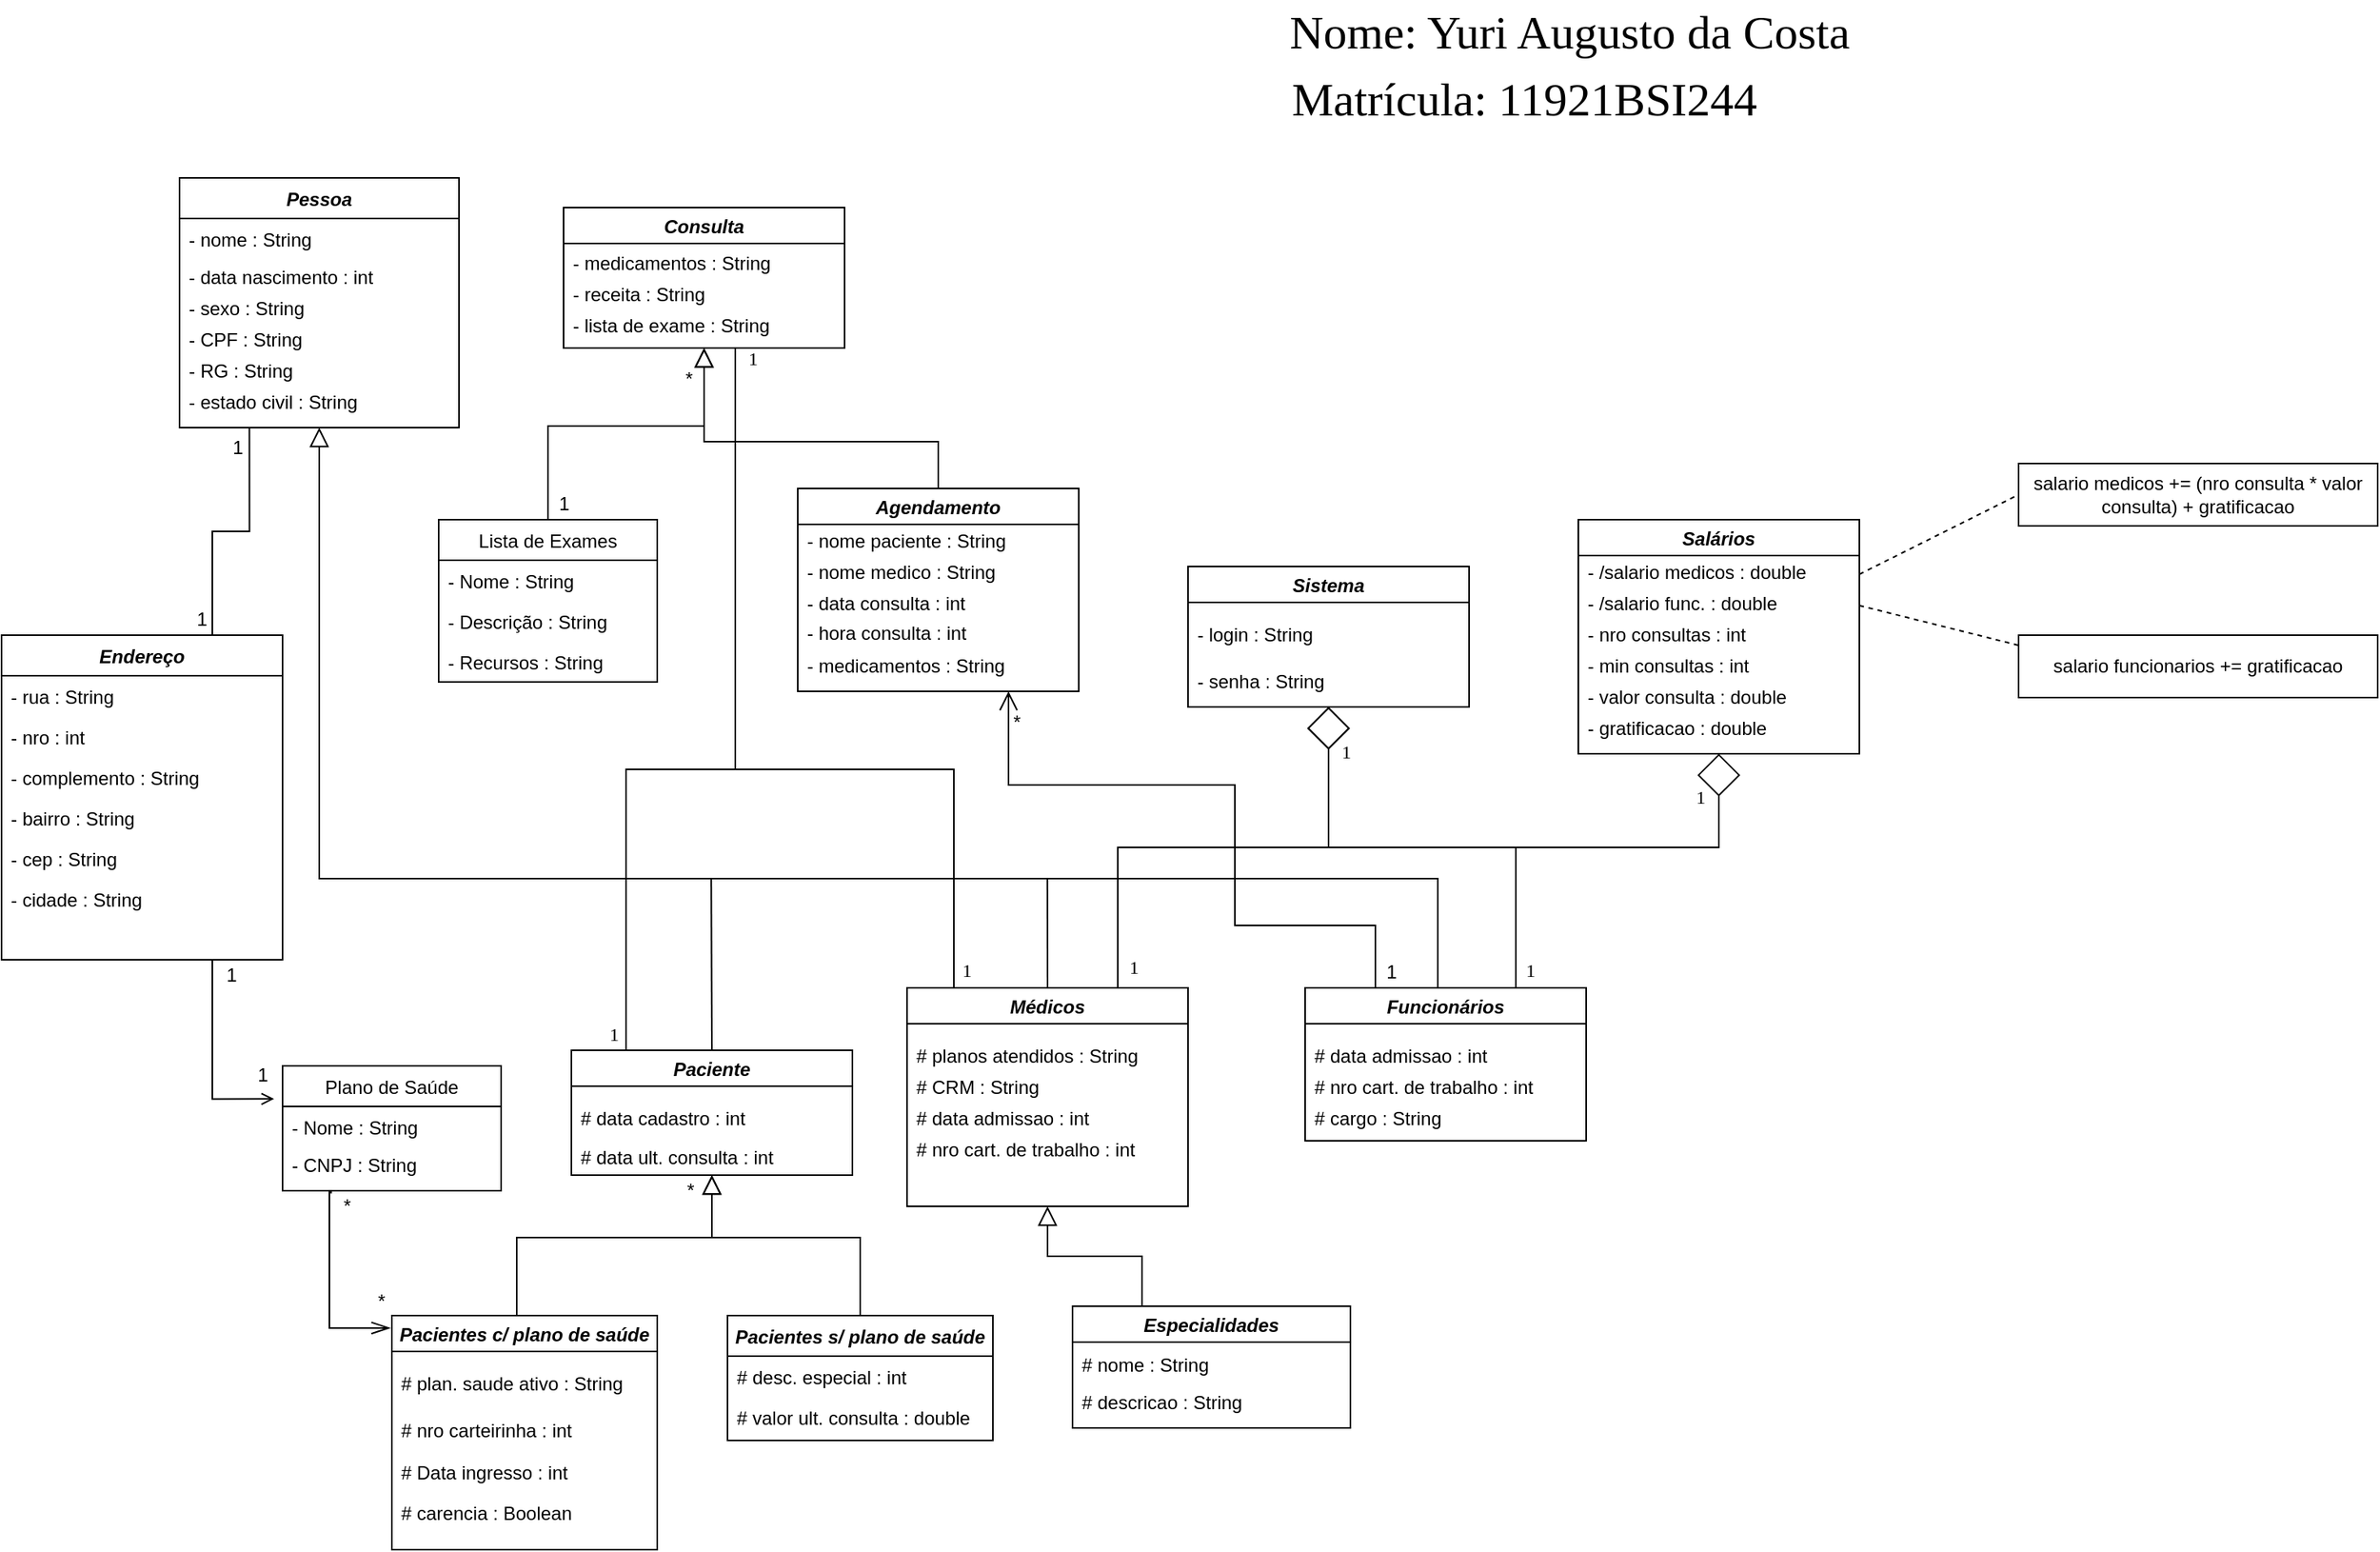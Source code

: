 <mxfile version="14.9.6" type="device"><diagram id="C5RBs43oDa-KdzZeNtuy" name="Page-1"><mxGraphModel dx="1679" dy="494" grid="0" gridSize="10" guides="1" tooltips="1" connect="1" arrows="1" fold="1" page="1" pageScale="1" pageWidth="827" pageHeight="1169" math="0" shadow="0"><root><mxCell id="WIyWlLk6GJQsqaUBKTNV-0"/><mxCell id="WIyWlLk6GJQsqaUBKTNV-1" parent="WIyWlLk6GJQsqaUBKTNV-0"/><mxCell id="zkfFHV4jXpPFQw0GAbJ--16" value="" style="endArrow=block;endSize=10;endFill=0;shadow=0;strokeWidth=1;rounded=0;edgeStyle=elbowEdgeStyle;elbow=vertical;exitX=0.5;exitY=0;exitDx=0;exitDy=0;entryX=0.5;entryY=1;entryDx=0;entryDy=0;" parent="WIyWlLk6GJQsqaUBKTNV-1" source="dDktk5Bc23sxkgw08fph-2" target="dDktk5Bc23sxkgw08fph-44" edge="1"><mxGeometry width="160" relative="1" as="geometry"><mxPoint x="-199" y="613" as="sourcePoint"/><mxPoint x="-299" y="793" as="targetPoint"/><Array as="points"><mxPoint x="-239" y="853"/><mxPoint x="-249" y="823"/><mxPoint x="-309" y="613"/><mxPoint x="-209" y="583"/><mxPoint x="-309" y="583"/><mxPoint x="-309" y="583"/></Array></mxGeometry></mxCell><mxCell id="2wWqq5ppmMieHtNo6dgU-2" style="edgeStyle=orthogonalEdgeStyle;rounded=0;orthogonalLoop=1;jettySize=auto;html=1;exitX=0.75;exitY=0;exitDx=0;exitDy=0;entryX=0.25;entryY=1;entryDx=0;entryDy=0;endArrow=none;endFill=0;" parent="WIyWlLk6GJQsqaUBKTNV-1" source="zkfFHV4jXpPFQw0GAbJ--17" target="dDktk5Bc23sxkgw08fph-26" edge="1"><mxGeometry relative="1" as="geometry"/></mxCell><mxCell id="2wWqq5ppmMieHtNo6dgU-3" style="edgeStyle=orthogonalEdgeStyle;rounded=0;orthogonalLoop=1;jettySize=auto;html=1;exitX=0.75;exitY=1;exitDx=0;exitDy=0;entryX=-0.039;entryY=-0.202;entryDx=0;entryDy=0;entryPerimeter=0;endArrow=open;endFill=0;" parent="WIyWlLk6GJQsqaUBKTNV-1" source="zkfFHV4jXpPFQw0GAbJ--17" target="dDktk5Bc23sxkgw08fph-111" edge="1"><mxGeometry relative="1" as="geometry"/></mxCell><mxCell id="zkfFHV4jXpPFQw0GAbJ--17" value="Endereço" style="swimlane;fontStyle=3;align=center;verticalAlign=top;childLayout=stackLayout;horizontal=1;startSize=26;horizontalStack=0;resizeParent=1;resizeLast=0;collapsible=1;marginBottom=0;rounded=0;shadow=0;strokeWidth=1;" parent="WIyWlLk6GJQsqaUBKTNV-1" vertex="1"><mxGeometry x="-764" y="467" width="180" height="208" as="geometry"><mxRectangle x="550" y="140" width="160" height="26" as="alternateBounds"/></mxGeometry></mxCell><mxCell id="zkfFHV4jXpPFQw0GAbJ--18" value="- rua : String" style="text;align=left;verticalAlign=top;spacingLeft=4;spacingRight=4;overflow=hidden;rotatable=0;points=[[0,0.5],[1,0.5]];portConstraint=eastwest;" parent="zkfFHV4jXpPFQw0GAbJ--17" vertex="1"><mxGeometry y="26" width="180" height="26" as="geometry"/></mxCell><mxCell id="zkfFHV4jXpPFQw0GAbJ--19" value="- nro : int" style="text;align=left;verticalAlign=top;spacingLeft=4;spacingRight=4;overflow=hidden;rotatable=0;points=[[0,0.5],[1,0.5]];portConstraint=eastwest;rounded=0;shadow=0;html=0;" parent="zkfFHV4jXpPFQw0GAbJ--17" vertex="1"><mxGeometry y="52" width="180" height="26" as="geometry"/></mxCell><mxCell id="zkfFHV4jXpPFQw0GAbJ--20" value="- complemento : String" style="text;align=left;verticalAlign=top;spacingLeft=4;spacingRight=4;overflow=hidden;rotatable=0;points=[[0,0.5],[1,0.5]];portConstraint=eastwest;rounded=0;shadow=0;html=0;" parent="zkfFHV4jXpPFQw0GAbJ--17" vertex="1"><mxGeometry y="78" width="180" height="26" as="geometry"/></mxCell><mxCell id="zkfFHV4jXpPFQw0GAbJ--21" value="- bairro : String" style="text;align=left;verticalAlign=top;spacingLeft=4;spacingRight=4;overflow=hidden;rotatable=0;points=[[0,0.5],[1,0.5]];portConstraint=eastwest;rounded=0;shadow=0;html=0;" parent="zkfFHV4jXpPFQw0GAbJ--17" vertex="1"><mxGeometry y="104" width="180" height="26" as="geometry"/></mxCell><mxCell id="zkfFHV4jXpPFQw0GAbJ--22" value="- cep : String" style="text;align=left;verticalAlign=top;spacingLeft=4;spacingRight=4;overflow=hidden;rotatable=0;points=[[0,0.5],[1,0.5]];portConstraint=eastwest;rounded=0;shadow=0;html=0;" parent="zkfFHV4jXpPFQw0GAbJ--17" vertex="1"><mxGeometry y="130" width="180" height="26" as="geometry"/></mxCell><mxCell id="dDktk5Bc23sxkgw08fph-36" value="- cidade : String" style="text;align=left;verticalAlign=top;spacingLeft=4;spacingRight=4;overflow=hidden;rotatable=0;points=[[0,0.5],[1,0.5]];portConstraint=eastwest;rounded=0;shadow=0;html=0;" parent="zkfFHV4jXpPFQw0GAbJ--17" vertex="1"><mxGeometry y="156" width="180" height="26" as="geometry"/></mxCell><mxCell id="dDktk5Bc23sxkgw08fph-2" value="Pacientes s/ plano de saúde" style="swimlane;fontStyle=3;align=center;verticalAlign=top;childLayout=stackLayout;horizontal=1;startSize=26;horizontalStack=0;resizeParent=1;resizeLast=0;collapsible=1;marginBottom=0;rounded=0;shadow=0;strokeWidth=1;" parent="WIyWlLk6GJQsqaUBKTNV-1" vertex="1"><mxGeometry x="-299" y="903" width="170" height="80" as="geometry"><mxRectangle x="130" y="380" width="160" height="26" as="alternateBounds"/></mxGeometry></mxCell><mxCell id="dDktk5Bc23sxkgw08fph-3" value="# desc. especial : int" style="text;align=left;verticalAlign=top;spacingLeft=4;spacingRight=4;overflow=hidden;rotatable=0;points=[[0,0.5],[1,0.5]];portConstraint=eastwest;" parent="dDktk5Bc23sxkgw08fph-2" vertex="1"><mxGeometry y="26" width="170" height="26" as="geometry"/></mxCell><mxCell id="dDktk5Bc23sxkgw08fph-4" value="# valor ult. consulta : double" style="text;align=left;verticalAlign=top;spacingLeft=4;spacingRight=4;overflow=hidden;rotatable=0;points=[[0,0.5],[1,0.5]];portConstraint=eastwest;rounded=0;shadow=0;html=0;" parent="dDktk5Bc23sxkgw08fph-2" vertex="1"><mxGeometry y="52" width="170" height="26" as="geometry"/></mxCell><mxCell id="dDktk5Bc23sxkgw08fph-35" style="edgeStyle=orthogonalEdgeStyle;rounded=0;orthogonalLoop=1;jettySize=auto;html=1;exitX=0.5;exitY=0;exitDx=0;exitDy=0;endArrow=block;endFill=0;endSize=10;entryX=0.5;entryY=1;entryDx=0;entryDy=0;" parent="WIyWlLk6GJQsqaUBKTNV-1" target="dDktk5Bc23sxkgw08fph-44" edge="1"><mxGeometry relative="1" as="geometry"><mxPoint x="-424" y="903" as="sourcePoint"/><mxPoint x="-309" y="793" as="targetPoint"/><Array as="points"><mxPoint x="-434" y="903"/><mxPoint x="-434" y="853"/><mxPoint x="-309" y="853"/></Array></mxGeometry></mxCell><mxCell id="dDktk5Bc23sxkgw08fph-15" value="Pacientes c/ plano de saúde" style="swimlane;align=center;fontStyle=3" parent="WIyWlLk6GJQsqaUBKTNV-1" vertex="1"><mxGeometry x="-514" y="903" width="170" height="150" as="geometry"/></mxCell><mxCell id="dDktk5Bc23sxkgw08fph-16" value="# plan. saude ativo : String" style="text;align=left;verticalAlign=top;spacingLeft=4;spacingRight=4;overflow=hidden;rotatable=0;points=[[0,0.5],[1,0.5]];portConstraint=eastwest;rounded=0;shadow=0;html=0;" parent="dDktk5Bc23sxkgw08fph-15" vertex="1"><mxGeometry y="30" width="170" height="26" as="geometry"/></mxCell><mxCell id="dDktk5Bc23sxkgw08fph-13" value="# nro carteirinha : int" style="text;align=left;verticalAlign=top;spacingLeft=4;spacingRight=4;overflow=hidden;rotatable=0;points=[[0,0.5],[1,0.5]];portConstraint=eastwest;rounded=0;shadow=0;html=0;" parent="dDktk5Bc23sxkgw08fph-15" vertex="1"><mxGeometry y="60" width="170" height="26" as="geometry"/></mxCell><mxCell id="dDktk5Bc23sxkgw08fph-17" value="# Data ingresso : int" style="text;align=left;verticalAlign=top;spacingLeft=4;spacingRight=4;overflow=hidden;rotatable=0;points=[[0,0.5],[1,0.5]];portConstraint=eastwest;rounded=0;shadow=0;html=0;" parent="dDktk5Bc23sxkgw08fph-15" vertex="1"><mxGeometry y="87" width="170" height="26" as="geometry"/></mxCell><mxCell id="dDktk5Bc23sxkgw08fph-18" value="# carencia : Boolean" style="text;align=left;verticalAlign=top;spacingLeft=4;spacingRight=4;overflow=hidden;rotatable=0;points=[[0,0.5],[1,0.5]];portConstraint=eastwest;rounded=0;shadow=0;html=0;" parent="dDktk5Bc23sxkgw08fph-15" vertex="1"><mxGeometry y="113" width="170" height="26" as="geometry"/></mxCell><mxCell id="dDktk5Bc23sxkgw08fph-26" value="Pessoa" style="swimlane;fontStyle=3;align=center;verticalAlign=top;childLayout=stackLayout;horizontal=1;startSize=26;horizontalStack=0;resizeParent=1;resizeLast=0;collapsible=1;marginBottom=0;rounded=0;shadow=0;strokeWidth=1;" parent="WIyWlLk6GJQsqaUBKTNV-1" vertex="1"><mxGeometry x="-650" y="174" width="179" height="160" as="geometry"><mxRectangle x="230" y="140" width="160" height="26" as="alternateBounds"/></mxGeometry></mxCell><mxCell id="dDktk5Bc23sxkgw08fph-27" value="- nome : String" style="text;align=left;verticalAlign=top;spacingLeft=4;spacingRight=4;overflow=hidden;rotatable=0;points=[[0,0.5],[1,0.5]];portConstraint=eastwest;" parent="dDktk5Bc23sxkgw08fph-26" vertex="1"><mxGeometry y="26" width="179" height="24" as="geometry"/></mxCell><mxCell id="dDktk5Bc23sxkgw08fph-28" value="- data nascimento : int" style="text;align=left;verticalAlign=top;spacingLeft=4;spacingRight=4;overflow=hidden;rotatable=0;points=[[0,0.5],[1,0.5]];portConstraint=eastwest;rounded=0;shadow=0;html=0;" parent="dDktk5Bc23sxkgw08fph-26" vertex="1"><mxGeometry y="50" width="179" height="20" as="geometry"/></mxCell><mxCell id="dDktk5Bc23sxkgw08fph-29" value="- sexo : String" style="text;align=left;verticalAlign=top;spacingLeft=4;spacingRight=4;overflow=hidden;rotatable=0;points=[[0,0.5],[1,0.5]];portConstraint=eastwest;rounded=0;shadow=0;html=0;" parent="dDktk5Bc23sxkgw08fph-26" vertex="1"><mxGeometry y="70" width="179" height="20" as="geometry"/></mxCell><mxCell id="dDktk5Bc23sxkgw08fph-31" value="- CPF : String" style="text;align=left;verticalAlign=top;spacingLeft=4;spacingRight=4;overflow=hidden;rotatable=0;points=[[0,0.5],[1,0.5]];portConstraint=eastwest;rounded=0;shadow=0;html=0;" parent="dDktk5Bc23sxkgw08fph-26" vertex="1"><mxGeometry y="90" width="179" height="20" as="geometry"/></mxCell><mxCell id="dDktk5Bc23sxkgw08fph-32" value="- RG : String" style="text;align=left;verticalAlign=top;spacingLeft=4;spacingRight=4;overflow=hidden;rotatable=0;points=[[0,0.5],[1,0.5]];portConstraint=eastwest;rounded=0;shadow=0;html=0;" parent="dDktk5Bc23sxkgw08fph-26" vertex="1"><mxGeometry y="110" width="179" height="20" as="geometry"/></mxCell><mxCell id="dDktk5Bc23sxkgw08fph-38" value="- estado civil : String" style="text;align=left;verticalAlign=top;spacingLeft=4;spacingRight=4;overflow=hidden;rotatable=0;points=[[0,0.5],[1,0.5]];portConstraint=eastwest;rounded=0;shadow=0;html=0;" parent="dDktk5Bc23sxkgw08fph-26" vertex="1"><mxGeometry y="130" width="179" height="26" as="geometry"/></mxCell><mxCell id="dDktk5Bc23sxkgw08fph-85" style="edgeStyle=orthogonalEdgeStyle;rounded=0;orthogonalLoop=1;jettySize=auto;html=1;exitX=0.5;exitY=0;exitDx=0;exitDy=0;endArrow=none;endFill=0;endSize=10;strokeWidth=1;" parent="WIyWlLk6GJQsqaUBKTNV-1" source="dDktk5Bc23sxkgw08fph-44" edge="1"><mxGeometry relative="1" as="geometry"><mxPoint x="-294" y="283" as="targetPoint"/><Array as="points"><mxPoint x="-364" y="733"/><mxPoint x="-364" y="553"/><mxPoint x="-294" y="553"/></Array></mxGeometry></mxCell><mxCell id="dDktk5Bc23sxkgw08fph-147" style="edgeStyle=none;rounded=0;orthogonalLoop=1;jettySize=auto;html=1;exitX=0.5;exitY=0;exitDx=0;exitDy=0;endArrow=none;endFill=0;endSize=25;strokeWidth=1;" parent="WIyWlLk6GJQsqaUBKTNV-1" source="dDktk5Bc23sxkgw08fph-44" edge="1"><mxGeometry relative="1" as="geometry"><mxPoint x="-309.412" y="623" as="targetPoint"/></mxGeometry></mxCell><mxCell id="dDktk5Bc23sxkgw08fph-44" value="Paciente" style="swimlane;align=center;fontStyle=3" parent="WIyWlLk6GJQsqaUBKTNV-1" vertex="1"><mxGeometry x="-399" y="733" width="180" height="80" as="geometry"/></mxCell><mxCell id="dDktk5Bc23sxkgw08fph-49" value="# data ult. consulta : int" style="text;align=left;verticalAlign=top;spacingLeft=4;spacingRight=4;overflow=hidden;rotatable=0;points=[[0,0.5],[1,0.5]];portConstraint=eastwest;rounded=0;shadow=0;html=0;" parent="dDktk5Bc23sxkgw08fph-44" vertex="1"><mxGeometry y="55" width="180" height="30" as="geometry"/></mxCell><mxCell id="dDktk5Bc23sxkgw08fph-30" value="# data cadastro : int" style="text;align=left;verticalAlign=top;spacingLeft=4;spacingRight=4;overflow=hidden;rotatable=0;points=[[0,0.5],[1,0.5]];portConstraint=eastwest;rounded=0;shadow=0;html=0;" parent="dDktk5Bc23sxkgw08fph-44" vertex="1"><mxGeometry y="30" width="180" height="25" as="geometry"/></mxCell><mxCell id="dDktk5Bc23sxkgw08fph-86" style="edgeStyle=orthogonalEdgeStyle;rounded=0;orthogonalLoop=1;jettySize=auto;html=1;exitX=0.75;exitY=0;exitDx=0;exitDy=0;endArrow=diamond;endFill=0;endSize=25;strokeWidth=1;" parent="WIyWlLk6GJQsqaUBKTNV-1" source="dDktk5Bc23sxkgw08fph-51" edge="1"><mxGeometry relative="1" as="geometry"><mxPoint x="86" y="513" as="targetPoint"/><Array as="points"><mxPoint x="-49" y="603"/><mxPoint x="86" y="603"/></Array></mxGeometry></mxCell><mxCell id="dDktk5Bc23sxkgw08fph-137" style="edgeStyle=orthogonalEdgeStyle;rounded=0;orthogonalLoop=1;jettySize=auto;html=1;exitX=0.75;exitY=0;exitDx=0;exitDy=0;entryX=0.5;entryY=1;entryDx=0;entryDy=0;endArrow=diamond;endFill=0;endSize=25;strokeWidth=1;" parent="WIyWlLk6GJQsqaUBKTNV-1" source="dDktk5Bc23sxkgw08fph-51" target="dDktk5Bc23sxkgw08fph-132" edge="1"><mxGeometry relative="1" as="geometry"><Array as="points"><mxPoint x="-49" y="603"/><mxPoint x="336" y="603"/></Array></mxGeometry></mxCell><mxCell id="dDktk5Bc23sxkgw08fph-148" style="edgeStyle=none;rounded=0;orthogonalLoop=1;jettySize=auto;html=1;exitX=0.5;exitY=0;exitDx=0;exitDy=0;endArrow=none;endFill=0;endSize=25;strokeWidth=1;" parent="WIyWlLk6GJQsqaUBKTNV-1" source="dDktk5Bc23sxkgw08fph-51" edge="1"><mxGeometry relative="1" as="geometry"><mxPoint x="-94.118" y="623" as="targetPoint"/></mxGeometry></mxCell><mxCell id="dDktk5Bc23sxkgw08fph-149" style="edgeStyle=orthogonalEdgeStyle;rounded=0;orthogonalLoop=1;jettySize=auto;html=1;exitX=0.25;exitY=0;exitDx=0;exitDy=0;endArrow=none;endFill=0;endSize=10;strokeWidth=1;" parent="WIyWlLk6GJQsqaUBKTNV-1" source="dDktk5Bc23sxkgw08fph-51" edge="1"><mxGeometry relative="1" as="geometry"><mxPoint x="-294" y="523" as="targetPoint"/><Array as="points"><mxPoint x="-154" y="693"/><mxPoint x="-154" y="553"/><mxPoint x="-294" y="553"/></Array></mxGeometry></mxCell><mxCell id="dDktk5Bc23sxkgw08fph-51" value="Médicos" style="swimlane;align=center;fontStyle=3" parent="WIyWlLk6GJQsqaUBKTNV-1" vertex="1"><mxGeometry x="-184" y="693" width="180" height="140" as="geometry"/></mxCell><mxCell id="dDktk5Bc23sxkgw08fph-52" value="# CRM : String" style="text;align=left;verticalAlign=top;spacingLeft=4;spacingRight=4;overflow=hidden;rotatable=0;points=[[0,0.5],[1,0.5]];portConstraint=eastwest;rounded=0;shadow=0;html=0;" parent="dDktk5Bc23sxkgw08fph-51" vertex="1"><mxGeometry y="50" width="180" height="30" as="geometry"/></mxCell><mxCell id="dDktk5Bc23sxkgw08fph-53" value="# planos atendidos : String" style="text;align=left;verticalAlign=top;spacingLeft=4;spacingRight=4;overflow=hidden;rotatable=0;points=[[0,0.5],[1,0.5]];portConstraint=eastwest;rounded=0;shadow=0;html=0;" parent="dDktk5Bc23sxkgw08fph-51" vertex="1"><mxGeometry y="30" width="180" height="25" as="geometry"/></mxCell><mxCell id="dDktk5Bc23sxkgw08fph-54" value="# data admissao : int" style="text;align=left;verticalAlign=top;spacingLeft=4;spacingRight=4;overflow=hidden;rotatable=0;points=[[0,0.5],[1,0.5]];portConstraint=eastwest;rounded=0;shadow=0;html=0;" parent="dDktk5Bc23sxkgw08fph-51" vertex="1"><mxGeometry y="70" width="180" height="30" as="geometry"/></mxCell><mxCell id="dDktk5Bc23sxkgw08fph-55" value="# nro cart. de trabalho : int" style="text;align=left;verticalAlign=top;spacingLeft=4;spacingRight=4;overflow=hidden;rotatable=0;points=[[0,0.5],[1,0.5]];portConstraint=eastwest;rounded=0;shadow=0;html=0;" parent="dDktk5Bc23sxkgw08fph-51" vertex="1"><mxGeometry y="90" width="180" height="30" as="geometry"/></mxCell><mxCell id="dDktk5Bc23sxkgw08fph-66" style="edgeStyle=orthogonalEdgeStyle;rounded=0;orthogonalLoop=1;jettySize=auto;html=1;exitX=0.5;exitY=0;exitDx=0;exitDy=0;entryX=0.5;entryY=1;entryDx=0;entryDy=0;endArrow=block;endFill=0;endSize=10;" parent="WIyWlLk6GJQsqaUBKTNV-1" source="dDktk5Bc23sxkgw08fph-59" target="dDktk5Bc23sxkgw08fph-26" edge="1"><mxGeometry relative="1" as="geometry"><Array as="points"><mxPoint x="156" y="693"/><mxPoint x="156" y="623"/><mxPoint x="-560" y="623"/></Array></mxGeometry></mxCell><mxCell id="dDktk5Bc23sxkgw08fph-74" style="edgeStyle=orthogonalEdgeStyle;rounded=0;orthogonalLoop=1;jettySize=auto;html=1;exitX=0.75;exitY=0;exitDx=0;exitDy=0;entryX=0.5;entryY=1;entryDx=0;entryDy=0;endArrow=diamond;endFill=0;endSize=25;" parent="WIyWlLk6GJQsqaUBKTNV-1" source="dDktk5Bc23sxkgw08fph-59" target="dDktk5Bc23sxkgw08fph-68" edge="1"><mxGeometry relative="1" as="geometry"><Array as="points"><mxPoint x="206" y="603"/><mxPoint x="86" y="603"/></Array></mxGeometry></mxCell><mxCell id="dDktk5Bc23sxkgw08fph-150" style="edgeStyle=orthogonalEdgeStyle;rounded=0;orthogonalLoop=1;jettySize=auto;html=1;exitX=0.25;exitY=0;exitDx=0;exitDy=0;entryX=0.75;entryY=1;entryDx=0;entryDy=0;endArrow=open;endFill=0;endSize=10;strokeWidth=1;" parent="WIyWlLk6GJQsqaUBKTNV-1" source="dDktk5Bc23sxkgw08fph-59" target="dDktk5Bc23sxkgw08fph-76" edge="1"><mxGeometry relative="1" as="geometry"><Array as="points"><mxPoint x="116" y="653"/><mxPoint x="26" y="653"/><mxPoint x="26" y="563"/><mxPoint x="-119" y="563"/></Array></mxGeometry></mxCell><mxCell id="dDktk5Bc23sxkgw08fph-59" value="Funcionários" style="swimlane;align=center;fontStyle=3;startSize=23;" parent="WIyWlLk6GJQsqaUBKTNV-1" vertex="1"><mxGeometry x="71" y="693" width="180" height="98" as="geometry"/></mxCell><mxCell id="dDktk5Bc23sxkgw08fph-62" value="# data admissao : int" style="text;align=left;verticalAlign=top;spacingLeft=4;spacingRight=4;overflow=hidden;rotatable=0;points=[[0,0.5],[1,0.5]];portConstraint=eastwest;rounded=0;shadow=0;html=0;" parent="dDktk5Bc23sxkgw08fph-59" vertex="1"><mxGeometry y="30" width="180" height="30" as="geometry"/></mxCell><mxCell id="dDktk5Bc23sxkgw08fph-63" value="# nro cart. de trabalho : int" style="text;align=left;verticalAlign=top;spacingLeft=4;spacingRight=4;overflow=hidden;rotatable=0;points=[[0,0.5],[1,0.5]];portConstraint=eastwest;rounded=0;shadow=0;html=0;" parent="dDktk5Bc23sxkgw08fph-59" vertex="1"><mxGeometry y="50" width="180" height="30" as="geometry"/></mxCell><mxCell id="dDktk5Bc23sxkgw08fph-67" value="# cargo : String" style="text;align=left;verticalAlign=top;spacingLeft=4;spacingRight=4;overflow=hidden;rotatable=0;points=[[0,0.5],[1,0.5]];portConstraint=eastwest;rounded=0;shadow=0;html=0;" parent="dDktk5Bc23sxkgw08fph-59" vertex="1"><mxGeometry y="70" width="180" height="20" as="geometry"/></mxCell><mxCell id="dDktk5Bc23sxkgw08fph-68" value="Sistema" style="swimlane;align=center;fontStyle=3;startSize=23;" parent="WIyWlLk6GJQsqaUBKTNV-1" vertex="1"><mxGeometry x="-4" y="423" width="180" height="90" as="geometry"/></mxCell><mxCell id="dDktk5Bc23sxkgw08fph-70" value="- login : String" style="text;align=left;verticalAlign=top;spacingLeft=4;spacingRight=4;overflow=hidden;rotatable=0;points=[[0,0.5],[1,0.5]];portConstraint=eastwest;rounded=0;shadow=0;html=0;" parent="dDktk5Bc23sxkgw08fph-68" vertex="1"><mxGeometry y="30" width="180" height="30" as="geometry"/></mxCell><mxCell id="dDktk5Bc23sxkgw08fph-71" value="- senha : String" style="text;align=left;verticalAlign=top;spacingLeft=4;spacingRight=4;overflow=hidden;rotatable=0;points=[[0,0.5],[1,0.5]];portConstraint=eastwest;rounded=0;shadow=0;html=0;" parent="dDktk5Bc23sxkgw08fph-68" vertex="1"><mxGeometry y="60" width="180" height="20" as="geometry"/></mxCell><mxCell id="dDktk5Bc23sxkgw08fph-93" style="edgeStyle=orthogonalEdgeStyle;rounded=0;orthogonalLoop=1;jettySize=auto;html=1;exitX=0.5;exitY=0;exitDx=0;exitDy=0;endArrow=block;endFill=0;endSize=10;strokeWidth=1;entryX=0.5;entryY=1;entryDx=0;entryDy=0;" parent="WIyWlLk6GJQsqaUBKTNV-1" source="dDktk5Bc23sxkgw08fph-76" target="dDktk5Bc23sxkgw08fph-87" edge="1"><mxGeometry relative="1" as="geometry"><mxPoint x="-314" y="323" as="targetPoint"/><Array as="points"><mxPoint x="-164" y="343"/><mxPoint x="-314" y="343"/></Array></mxGeometry></mxCell><mxCell id="dDktk5Bc23sxkgw08fph-76" value="Agendamento" style="swimlane;align=center;fontStyle=3;startSize=23;" parent="WIyWlLk6GJQsqaUBKTNV-1" vertex="1"><mxGeometry x="-254" y="373" width="180" height="130" as="geometry"/></mxCell><mxCell id="dDktk5Bc23sxkgw08fph-77" value="- data consulta : int" style="text;align=left;verticalAlign=top;spacingLeft=4;spacingRight=4;overflow=hidden;rotatable=0;points=[[0,0.5],[1,0.5]];portConstraint=eastwest;rounded=0;shadow=0;html=0;" parent="dDktk5Bc23sxkgw08fph-76" vertex="1"><mxGeometry y="60" width="180" height="20" as="geometry"/></mxCell><mxCell id="dDktk5Bc23sxkgw08fph-78" value="- hora consulta : int" style="text;align=left;verticalAlign=top;spacingLeft=4;spacingRight=4;overflow=hidden;rotatable=0;points=[[0,0.5],[1,0.5]];portConstraint=eastwest;rounded=0;shadow=0;html=0;" parent="dDktk5Bc23sxkgw08fph-76" vertex="1"><mxGeometry y="79" width="180" height="30" as="geometry"/></mxCell><mxCell id="dDktk5Bc23sxkgw08fph-79" value="- nome paciente : String" style="text;align=left;verticalAlign=top;spacingLeft=4;spacingRight=4;overflow=hidden;rotatable=0;points=[[0,0.5],[1,0.5]];portConstraint=eastwest;rounded=0;shadow=0;html=0;" parent="dDktk5Bc23sxkgw08fph-76" vertex="1"><mxGeometry y="20" width="180" height="30" as="geometry"/></mxCell><mxCell id="dDktk5Bc23sxkgw08fph-80" value="- nome medico : String" style="text;align=left;verticalAlign=top;spacingLeft=4;spacingRight=4;overflow=hidden;rotatable=0;points=[[0,0.5],[1,0.5]];portConstraint=eastwest;rounded=0;shadow=0;html=0;" parent="dDktk5Bc23sxkgw08fph-76" vertex="1"><mxGeometry y="40" width="180" height="20" as="geometry"/></mxCell><mxCell id="dDktk5Bc23sxkgw08fph-81" value="- medicamentos : String" style="text;align=left;verticalAlign=top;spacingLeft=4;spacingRight=4;overflow=hidden;rotatable=0;points=[[0,0.5],[1,0.5]];portConstraint=eastwest;rounded=0;shadow=0;html=0;" parent="dDktk5Bc23sxkgw08fph-76" vertex="1"><mxGeometry y="100" width="180" height="20" as="geometry"/></mxCell><mxCell id="dDktk5Bc23sxkgw08fph-87" value="Consulta" style="swimlane;align=center;fontStyle=3;startSize=23;" parent="WIyWlLk6GJQsqaUBKTNV-1" vertex="1"><mxGeometry x="-404" y="193" width="180" height="90" as="geometry"/></mxCell><mxCell id="dDktk5Bc23sxkgw08fph-92" value="- medicamentos : String" style="text;align=left;verticalAlign=top;spacingLeft=4;spacingRight=4;overflow=hidden;rotatable=0;points=[[0,0.5],[1,0.5]];portConstraint=eastwest;rounded=0;shadow=0;html=0;" parent="dDktk5Bc23sxkgw08fph-87" vertex="1"><mxGeometry y="22" width="180" height="20" as="geometry"/></mxCell><mxCell id="dDktk5Bc23sxkgw08fph-96" value="- receita : String" style="text;align=left;verticalAlign=top;spacingLeft=4;spacingRight=4;overflow=hidden;rotatable=0;points=[[0,0.5],[1,0.5]];portConstraint=eastwest;rounded=0;shadow=0;html=0;" parent="dDktk5Bc23sxkgw08fph-87" vertex="1"><mxGeometry y="42" width="180" height="20" as="geometry"/></mxCell><mxCell id="dDktk5Bc23sxkgw08fph-97" value="- lista de exame : String" style="text;align=left;verticalAlign=top;spacingLeft=4;spacingRight=4;overflow=hidden;rotatable=0;points=[[0,0.5],[1,0.5]];portConstraint=eastwest;rounded=0;shadow=0;html=0;" parent="dDktk5Bc23sxkgw08fph-87" vertex="1"><mxGeometry y="62" width="180" height="20" as="geometry"/></mxCell><mxCell id="dDktk5Bc23sxkgw08fph-104" style="edgeStyle=orthogonalEdgeStyle;rounded=0;orthogonalLoop=1;jettySize=auto;html=1;exitX=0.5;exitY=0;exitDx=0;exitDy=0;entryX=0.5;entryY=1;entryDx=0;entryDy=0;endArrow=block;endFill=0;endSize=10;strokeWidth=1;" parent="WIyWlLk6GJQsqaUBKTNV-1" source="dDktk5Bc23sxkgw08fph-114" target="dDktk5Bc23sxkgw08fph-87" edge="1"><mxGeometry relative="1" as="geometry"><mxPoint x="-424" y="373" as="sourcePoint"/><Array as="points"><mxPoint x="-414" y="333"/><mxPoint x="-314" y="333"/></Array></mxGeometry></mxCell><mxCell id="dDktk5Bc23sxkgw08fph-120" style="edgeStyle=orthogonalEdgeStyle;rounded=0;orthogonalLoop=1;jettySize=auto;html=1;exitX=0.222;exitY=1.059;exitDx=0;exitDy=0;endArrow=openThin;endFill=0;endSize=10;strokeWidth=1;entryX=-0.006;entryY=0.053;entryDx=0;entryDy=0;entryPerimeter=0;exitPerimeter=0;" parent="WIyWlLk6GJQsqaUBKTNV-1" source="dDktk5Bc23sxkgw08fph-112" target="dDktk5Bc23sxkgw08fph-15" edge="1"><mxGeometry relative="1" as="geometry"><mxPoint x="-584" y="993" as="targetPoint"/><Array as="points"><mxPoint x="-553" y="823"/><mxPoint x="-554" y="911"/></Array></mxGeometry></mxCell><mxCell id="dDktk5Bc23sxkgw08fph-110" value="Plano de Saúde" style="swimlane;fontStyle=0;childLayout=stackLayout;horizontal=1;startSize=26;horizontalStack=0;resizeParent=1;resizeParentMax=0;resizeLast=0;collapsible=1;marginBottom=0;align=center;" parent="WIyWlLk6GJQsqaUBKTNV-1" vertex="1"><mxGeometry x="-584" y="743" width="140" height="80" as="geometry"/></mxCell><mxCell id="dDktk5Bc23sxkgw08fph-111" value="- Nome : String" style="text;strokeColor=none;fillColor=none;align=left;verticalAlign=top;spacingLeft=4;spacingRight=4;overflow=hidden;rotatable=0;points=[[0,0.5],[1,0.5]];portConstraint=eastwest;" parent="dDktk5Bc23sxkgw08fph-110" vertex="1"><mxGeometry y="26" width="140" height="24" as="geometry"/></mxCell><mxCell id="dDktk5Bc23sxkgw08fph-112" value="- CNPJ : String" style="text;strokeColor=none;fillColor=none;align=left;verticalAlign=top;spacingLeft=4;spacingRight=4;overflow=hidden;rotatable=0;points=[[0,0.5],[1,0.5]];portConstraint=eastwest;" parent="dDktk5Bc23sxkgw08fph-110" vertex="1"><mxGeometry y="50" width="140" height="30" as="geometry"/></mxCell><mxCell id="dDktk5Bc23sxkgw08fph-114" value="Lista de Exames" style="swimlane;fontStyle=0;childLayout=stackLayout;horizontal=1;startSize=26;horizontalStack=0;resizeParent=1;resizeParentMax=0;resizeLast=0;collapsible=1;marginBottom=0;align=center;" parent="WIyWlLk6GJQsqaUBKTNV-1" vertex="1"><mxGeometry x="-484" y="393" width="140" height="104" as="geometry"/></mxCell><mxCell id="dDktk5Bc23sxkgw08fph-115" value="- Nome : String" style="text;strokeColor=none;fillColor=none;align=left;verticalAlign=top;spacingLeft=4;spacingRight=4;overflow=hidden;rotatable=0;points=[[0,0.5],[1,0.5]];portConstraint=eastwest;" parent="dDktk5Bc23sxkgw08fph-114" vertex="1"><mxGeometry y="26" width="140" height="26" as="geometry"/></mxCell><mxCell id="dDktk5Bc23sxkgw08fph-116" value="- Descrição : String" style="text;strokeColor=none;fillColor=none;align=left;verticalAlign=top;spacingLeft=4;spacingRight=4;overflow=hidden;rotatable=0;points=[[0,0.5],[1,0.5]];portConstraint=eastwest;" parent="dDktk5Bc23sxkgw08fph-114" vertex="1"><mxGeometry y="52" width="140" height="26" as="geometry"/></mxCell><mxCell id="dDktk5Bc23sxkgw08fph-117" value="- Recursos : String" style="text;strokeColor=none;fillColor=none;align=left;verticalAlign=top;spacingLeft=4;spacingRight=4;overflow=hidden;rotatable=0;points=[[0,0.5],[1,0.5]];portConstraint=eastwest;" parent="dDktk5Bc23sxkgw08fph-114" vertex="1"><mxGeometry y="78" width="140" height="26" as="geometry"/></mxCell><mxCell id="dDktk5Bc23sxkgw08fph-121" value="1" style="text;html=1;align=center;verticalAlign=middle;resizable=0;points=[];autosize=1;strokeColor=none;" parent="WIyWlLk6GJQsqaUBKTNV-1" vertex="1"><mxGeometry x="-607" y="739" width="20" height="20" as="geometry"/></mxCell><mxCell id="dDktk5Bc23sxkgw08fph-122" value="1" style="text;html=1;align=center;verticalAlign=middle;resizable=0;points=[];autosize=1;strokeColor=none;" parent="WIyWlLk6GJQsqaUBKTNV-1" vertex="1"><mxGeometry x="-623" y="337" width="20" height="20" as="geometry"/></mxCell><mxCell id="dDktk5Bc23sxkgw08fph-132" value="Salários" style="swimlane;align=center;fontStyle=3;startSize=23;" parent="WIyWlLk6GJQsqaUBKTNV-1" vertex="1"><mxGeometry x="246" y="393" width="180" height="150" as="geometry"/></mxCell><mxCell id="dDktk5Bc23sxkgw08fph-123" value="- /salario medicos : double" style="text;align=left;verticalAlign=top;spacingLeft=4;spacingRight=4;overflow=hidden;rotatable=0;points=[[0,0.5],[1,0.5]];portConstraint=eastwest;rounded=0;shadow=0;html=0;" parent="dDktk5Bc23sxkgw08fph-132" vertex="1"><mxGeometry y="20" width="180" height="30" as="geometry"/></mxCell><mxCell id="dDktk5Bc23sxkgw08fph-124" value="- nro consultas : int" style="text;align=left;verticalAlign=top;spacingLeft=4;spacingRight=4;overflow=hidden;rotatable=0;points=[[0,0.5],[1,0.5]];portConstraint=eastwest;rounded=0;shadow=0;html=0;" parent="dDktk5Bc23sxkgw08fph-132" vertex="1"><mxGeometry y="60" width="180" height="30" as="geometry"/></mxCell><mxCell id="dDktk5Bc23sxkgw08fph-131" value="- valor consulta : double" style="text;align=left;verticalAlign=top;spacingLeft=4;spacingRight=4;overflow=hidden;rotatable=0;points=[[0,0.5],[1,0.5]];portConstraint=eastwest;rounded=0;shadow=0;html=0;" parent="dDktk5Bc23sxkgw08fph-132" vertex="1"><mxGeometry y="100" width="180" height="30" as="geometry"/></mxCell><mxCell id="dDktk5Bc23sxkgw08fph-138" value="- /salario func. : double" style="text;align=left;verticalAlign=top;spacingLeft=4;spacingRight=4;overflow=hidden;rotatable=0;points=[[0,0.5],[1,0.5]];portConstraint=eastwest;rounded=0;shadow=0;html=0;" parent="dDktk5Bc23sxkgw08fph-132" vertex="1"><mxGeometry y="40" width="180" height="30" as="geometry"/></mxCell><mxCell id="dDktk5Bc23sxkgw08fph-139" value="- gratificacao : double" style="text;align=left;verticalAlign=top;spacingLeft=4;spacingRight=4;overflow=hidden;rotatable=0;points=[[0,0.5],[1,0.5]];portConstraint=eastwest;rounded=0;shadow=0;html=0;" parent="dDktk5Bc23sxkgw08fph-132" vertex="1"><mxGeometry y="120" width="180" height="30" as="geometry"/></mxCell><mxCell id="dDktk5Bc23sxkgw08fph-140" value="- min consultas : int" style="text;align=left;verticalAlign=top;spacingLeft=4;spacingRight=4;overflow=hidden;rotatable=0;points=[[0,0.5],[1,0.5]];portConstraint=eastwest;rounded=0;shadow=0;html=0;" parent="dDktk5Bc23sxkgw08fph-132" vertex="1"><mxGeometry y="80" width="180" height="30" as="geometry"/></mxCell><mxCell id="dDktk5Bc23sxkgw08fph-141" style="rounded=0;orthogonalLoop=1;jettySize=auto;html=1;exitX=1;exitY=0.5;exitDx=0;exitDy=0;endArrow=none;endFill=0;endSize=25;strokeWidth=1;dashed=1;entryX=0;entryY=0.5;entryDx=0;entryDy=0;" parent="WIyWlLk6GJQsqaUBKTNV-1" source="dDktk5Bc23sxkgw08fph-123" target="dDktk5Bc23sxkgw08fph-143" edge="1"><mxGeometry relative="1" as="geometry"><mxPoint x="596" y="373" as="targetPoint"/></mxGeometry></mxCell><mxCell id="dDktk5Bc23sxkgw08fph-142" style="edgeStyle=none;rounded=0;orthogonalLoop=1;jettySize=auto;html=1;exitX=1;exitY=0.5;exitDx=0;exitDy=0;dashed=1;endArrow=none;endFill=0;endSize=25;strokeWidth=1;entryX=0;entryY=0.5;entryDx=0;entryDy=0;" parent="WIyWlLk6GJQsqaUBKTNV-1" source="dDktk5Bc23sxkgw08fph-138" edge="1"><mxGeometry relative="1" as="geometry"><mxPoint x="606" y="493" as="targetPoint"/></mxGeometry></mxCell><mxCell id="dDktk5Bc23sxkgw08fph-143" value="salario medicos += (nro consulta * valor consulta) + gratificacao" style="rounded=0;whiteSpace=wrap;html=1;align=center;" parent="WIyWlLk6GJQsqaUBKTNV-1" vertex="1"><mxGeometry x="528" y="357" width="230" height="40" as="geometry"/></mxCell><mxCell id="dDktk5Bc23sxkgw08fph-146" value="salario funcionarios += gratificacao" style="rounded=0;whiteSpace=wrap;html=1;align=center;" parent="WIyWlLk6GJQsqaUBKTNV-1" vertex="1"><mxGeometry x="528" y="467" width="230" height="40" as="geometry"/></mxCell><mxCell id="dDktk5Bc23sxkgw08fph-151" value="1" style="text;html=1;align=center;verticalAlign=middle;resizable=0;points=[];autosize=1;strokeColor=none;" parent="WIyWlLk6GJQsqaUBKTNV-1" vertex="1"><mxGeometry x="116" y="673" width="20" height="20" as="geometry"/></mxCell><mxCell id="dDktk5Bc23sxkgw08fph-152" value="*" style="text;html=1;align=center;verticalAlign=middle;resizable=0;points=[];autosize=1;strokeColor=none;" parent="WIyWlLk6GJQsqaUBKTNV-1" vertex="1"><mxGeometry x="-124" y="513" width="20" height="20" as="geometry"/></mxCell><mxCell id="dDktk5Bc23sxkgw08fph-153" value="*" style="text;html=1;align=center;verticalAlign=middle;resizable=0;points=[];autosize=1;strokeColor=none;" parent="WIyWlLk6GJQsqaUBKTNV-1" vertex="1"><mxGeometry x="-529" y="885" width="15" height="18" as="geometry"/></mxCell><mxCell id="dDktk5Bc23sxkgw08fph-154" value="*" style="text;html=1;align=center;verticalAlign=middle;resizable=0;points=[];autosize=1;strokeColor=none;" parent="WIyWlLk6GJQsqaUBKTNV-1" vertex="1"><mxGeometry x="-331" y="814" width="15" height="18" as="geometry"/></mxCell><mxCell id="dDktk5Bc23sxkgw08fph-156" value="*" style="text;html=1;align=center;verticalAlign=middle;resizable=0;points=[];autosize=1;strokeColor=none;" parent="WIyWlLk6GJQsqaUBKTNV-1" vertex="1"><mxGeometry x="-551" y="824" width="15" height="18" as="geometry"/></mxCell><mxCell id="dDktk5Bc23sxkgw08fph-157" value="*" style="text;html=1;align=center;verticalAlign=middle;resizable=0;points=[];autosize=1;strokeColor=none;" parent="WIyWlLk6GJQsqaUBKTNV-1" vertex="1"><mxGeometry x="-334" y="293" width="20" height="20" as="geometry"/></mxCell><mxCell id="dDktk5Bc23sxkgw08fph-158" value="1" style="text;html=1;align=center;verticalAlign=middle;resizable=0;points=[];autosize=1;strokeColor=none;" parent="WIyWlLk6GJQsqaUBKTNV-1" vertex="1"><mxGeometry x="-414" y="373" width="20" height="20" as="geometry"/></mxCell><mxCell id="8hwyYCdBonFcTRt17yUj-0" value="Nome: Yuri Augusto da Costa" style="text;html=1;align=center;verticalAlign=middle;resizable=0;points=[];autosize=1;strokeColor=none;labelBorderColor=none;fontSize=30;fontFamily=Times New Roman;" parent="WIyWlLk6GJQsqaUBKTNV-1" vertex="1"><mxGeometry x="58" y="60" width="364" height="40" as="geometry"/></mxCell><mxCell id="8hwyYCdBonFcTRt17yUj-2" value="Matrícula: 11921BSI244" style="text;html=1;align=center;verticalAlign=middle;resizable=0;points=[];autosize=1;strokeColor=none;labelBorderColor=none;fontSize=30;fontFamily=Times New Roman;" parent="WIyWlLk6GJQsqaUBKTNV-1" vertex="1"><mxGeometry x="58" y="103" width="305" height="40" as="geometry"/></mxCell><mxCell id="8hwyYCdBonFcTRt17yUj-5" value="1" style="text;html=1;align=center;verticalAlign=middle;resizable=0;points=[];autosize=1;strokeColor=none;fontSize=12;fontFamily=Times New Roman;" parent="WIyWlLk6GJQsqaUBKTNV-1" vertex="1"><mxGeometry x="-47" y="671" width="16" height="18" as="geometry"/></mxCell><mxCell id="8hwyYCdBonFcTRt17yUj-6" value="1" style="text;html=1;align=center;verticalAlign=middle;resizable=0;points=[];autosize=1;strokeColor=none;fontSize=12;fontFamily=Times New Roman;" parent="WIyWlLk6GJQsqaUBKTNV-1" vertex="1"><mxGeometry x="89" y="533" width="16" height="18" as="geometry"/></mxCell><mxCell id="8hwyYCdBonFcTRt17yUj-7" value="1" style="text;html=1;align=center;verticalAlign=middle;resizable=0;points=[];autosize=1;strokeColor=none;fontSize=12;fontFamily=Times New Roman;" parent="WIyWlLk6GJQsqaUBKTNV-1" vertex="1"><mxGeometry x="207" y="673" width="16" height="18" as="geometry"/></mxCell><mxCell id="8hwyYCdBonFcTRt17yUj-8" value="1" style="text;html=1;align=center;verticalAlign=middle;resizable=0;points=[];autosize=1;strokeColor=none;fontSize=12;fontFamily=Times New Roman;" parent="WIyWlLk6GJQsqaUBKTNV-1" vertex="1"><mxGeometry x="316" y="562" width="16" height="18" as="geometry"/></mxCell><mxCell id="8hwyYCdBonFcTRt17yUj-9" value="1" style="text;html=1;align=center;verticalAlign=middle;resizable=0;points=[];autosize=1;strokeColor=none;fontSize=12;fontFamily=Times New Roman;" parent="WIyWlLk6GJQsqaUBKTNV-1" vertex="1"><mxGeometry x="-154" y="673" width="16" height="18" as="geometry"/></mxCell><mxCell id="8hwyYCdBonFcTRt17yUj-10" value="1" style="text;html=1;align=center;verticalAlign=middle;resizable=0;points=[];autosize=1;strokeColor=none;fontSize=12;fontFamily=Times New Roman;" parent="WIyWlLk6GJQsqaUBKTNV-1" vertex="1"><mxGeometry x="-380" y="714" width="16" height="18" as="geometry"/></mxCell><mxCell id="8hwyYCdBonFcTRt17yUj-11" value="1" style="text;html=1;align=center;verticalAlign=middle;resizable=0;points=[];autosize=1;strokeColor=none;fontSize=12;fontFamily=Times New Roman;" parent="WIyWlLk6GJQsqaUBKTNV-1" vertex="1"><mxGeometry x="-291" y="281" width="16" height="18" as="geometry"/></mxCell><mxCell id="2wWqq5ppmMieHtNo6dgU-4" value="1" style="text;html=1;align=center;verticalAlign=middle;resizable=0;points=[];autosize=1;strokeColor=none;" parent="WIyWlLk6GJQsqaUBKTNV-1" vertex="1"><mxGeometry x="-646" y="447" width="20" height="20" as="geometry"/></mxCell><mxCell id="2wWqq5ppmMieHtNo6dgU-5" value="1" style="text;html=1;align=center;verticalAlign=middle;resizable=0;points=[];autosize=1;strokeColor=none;" parent="WIyWlLk6GJQsqaUBKTNV-1" vertex="1"><mxGeometry x="-627" y="675" width="20" height="20" as="geometry"/></mxCell><mxCell id="Mbzz7HgCfTNABmTKLg_0-5" style="edgeStyle=orthogonalEdgeStyle;rounded=0;orthogonalLoop=1;jettySize=auto;html=1;exitX=0.25;exitY=0;exitDx=0;exitDy=0;entryX=0.5;entryY=1;entryDx=0;entryDy=0;endArrow=block;endFill=0;endSize=10;" edge="1" parent="WIyWlLk6GJQsqaUBKTNV-1" source="Mbzz7HgCfTNABmTKLg_0-4" target="dDktk5Bc23sxkgw08fph-51"><mxGeometry relative="1" as="geometry"/></mxCell><mxCell id="Mbzz7HgCfTNABmTKLg_0-4" value="Especialidades" style="swimlane;fontStyle=3" vertex="1" parent="WIyWlLk6GJQsqaUBKTNV-1"><mxGeometry x="-78" y="897" width="178" height="78" as="geometry"/></mxCell><mxCell id="dDktk5Bc23sxkgw08fph-56" value="# nome : String" style="text;align=left;verticalAlign=top;spacingLeft=4;spacingRight=4;overflow=hidden;rotatable=0;points=[[0,0.5],[1,0.5]];portConstraint=eastwest;rounded=0;shadow=0;html=0;" parent="Mbzz7HgCfTNABmTKLg_0-4" vertex="1"><mxGeometry y="24" width="178" height="30" as="geometry"/></mxCell><mxCell id="Mbzz7HgCfTNABmTKLg_0-8" value="# descricao : String" style="text;align=left;verticalAlign=top;spacingLeft=4;spacingRight=4;overflow=hidden;rotatable=0;points=[[0,0.5],[1,0.5]];portConstraint=eastwest;rounded=0;shadow=0;html=0;" vertex="1" parent="Mbzz7HgCfTNABmTKLg_0-4"><mxGeometry y="48" width="178" height="30" as="geometry"/></mxCell></root></mxGraphModel></diagram></mxfile>